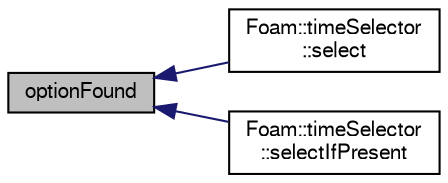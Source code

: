 digraph "optionFound"
{
  bgcolor="transparent";
  edge [fontname="FreeSans",fontsize="10",labelfontname="FreeSans",labelfontsize="10"];
  node [fontname="FreeSans",fontsize="10",shape=record];
  rankdir="LR";
  Node1 [label="optionFound",height=0.2,width=0.4,color="black", fillcolor="grey75", style="filled" fontcolor="black"];
  Node1 -> Node2 [dir="back",color="midnightblue",fontsize="10",style="solid",fontname="FreeSans"];
  Node2 [label="Foam::timeSelector\l::select",height=0.2,width=0.4,color="black",URL="$a02541.html#a3edd8ff6c48cd90aa0e5b03f1187fd80",tooltip="Return the set of times selected based on the argList options. "];
  Node1 -> Node3 [dir="back",color="midnightblue",fontsize="10",style="solid",fontname="FreeSans"];
  Node3 [label="Foam::timeSelector\l::selectIfPresent",height=0.2,width=0.4,color="black",URL="$a02541.html#a3d19426272899e062f56b60358a67218",tooltip="If any time option provided return the set of times (as select0) "];
}
